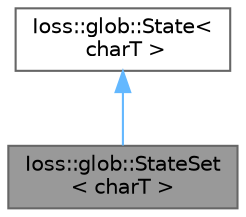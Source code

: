 digraph "Ioss::glob::StateSet&lt; charT &gt;"
{
 // INTERACTIVE_SVG=YES
 // LATEX_PDF_SIZE
  bgcolor="transparent";
  edge [fontname=Helvetica,fontsize=10,labelfontname=Helvetica,labelfontsize=10];
  node [fontname=Helvetica,fontsize=10,shape=box,height=0.2,width=0.4];
  Node1 [id="Node000001",label="Ioss::glob::StateSet\l\< charT \>",height=0.2,width=0.4,color="gray40", fillcolor="grey60", style="filled", fontcolor="black",tooltip=" "];
  Node2 -> Node1 [id="edge1_Node000001_Node000002",dir="back",color="steelblue1",style="solid",tooltip=" "];
  Node2 [id="Node000002",label="Ioss::glob::State\<\l charT \>",height=0.2,width=0.4,color="gray40", fillcolor="white", style="filled",URL="$classIoss_1_1glob_1_1State.html",tooltip=" "];
}
